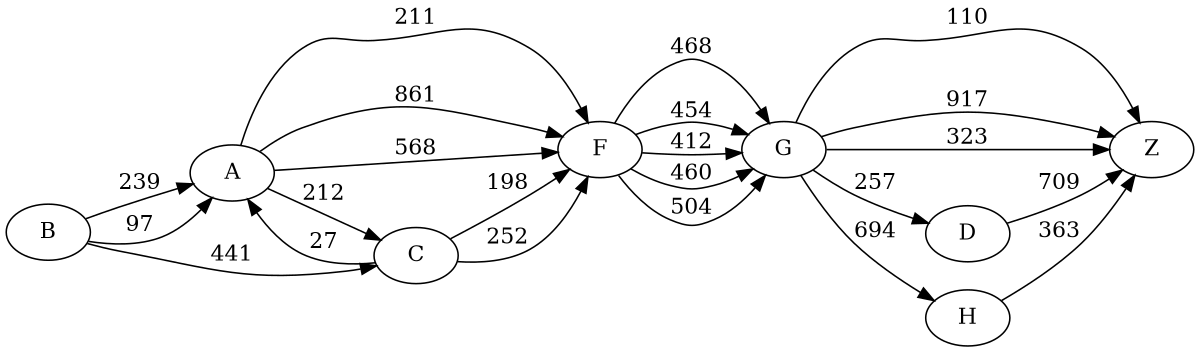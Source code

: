 digraph G {
	rankdir=LR size="8,5"
	B
	A
	B -> A [label=239]
	A
	C
	A -> C [label=212]
	C
	F
	C -> F [label=198]
	F
	G
	F -> G [label=468]
	G
	D
	G -> D [label=257]
	D
	Z
	D -> Z [label=709]
	B
	C
	B -> C [label=441]
	C
	A
	C -> A [label=27]
	A
	F
	A -> F [label=211]
	F
	G
	F -> G [label=454]
	G
	H
	G -> H [label=694]
	H
	Z
	H -> Z [label=363]
	A
	F
	A -> F [label=861]
	F
	G
	F -> G [label=412]
	G
	Z
	G -> Z [label=110]
	C
	F
	C -> F [label=252]
	F
	G
	F -> G [label=460]
	G
	Z
	G -> Z [label=917]
	B
	A
	B -> A [label=97]
	A
	F
	A -> F [label=568]
	F
	G
	F -> G [label=504]
	G
	Z
	G -> Z [label=323]
}
